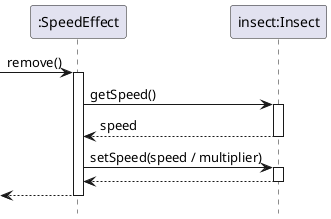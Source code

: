 @startuml SpeedEffect/wearoff
hide footbox

participant ":SpeedEffect" as effect
participant "insect:Insect" as target

-> effect : remove()
activate effect

effect -> target : getSpeed()
activate target
return speed

effect -> target : setSpeed(speed / multiplier)
activate target
return

return

@enduml